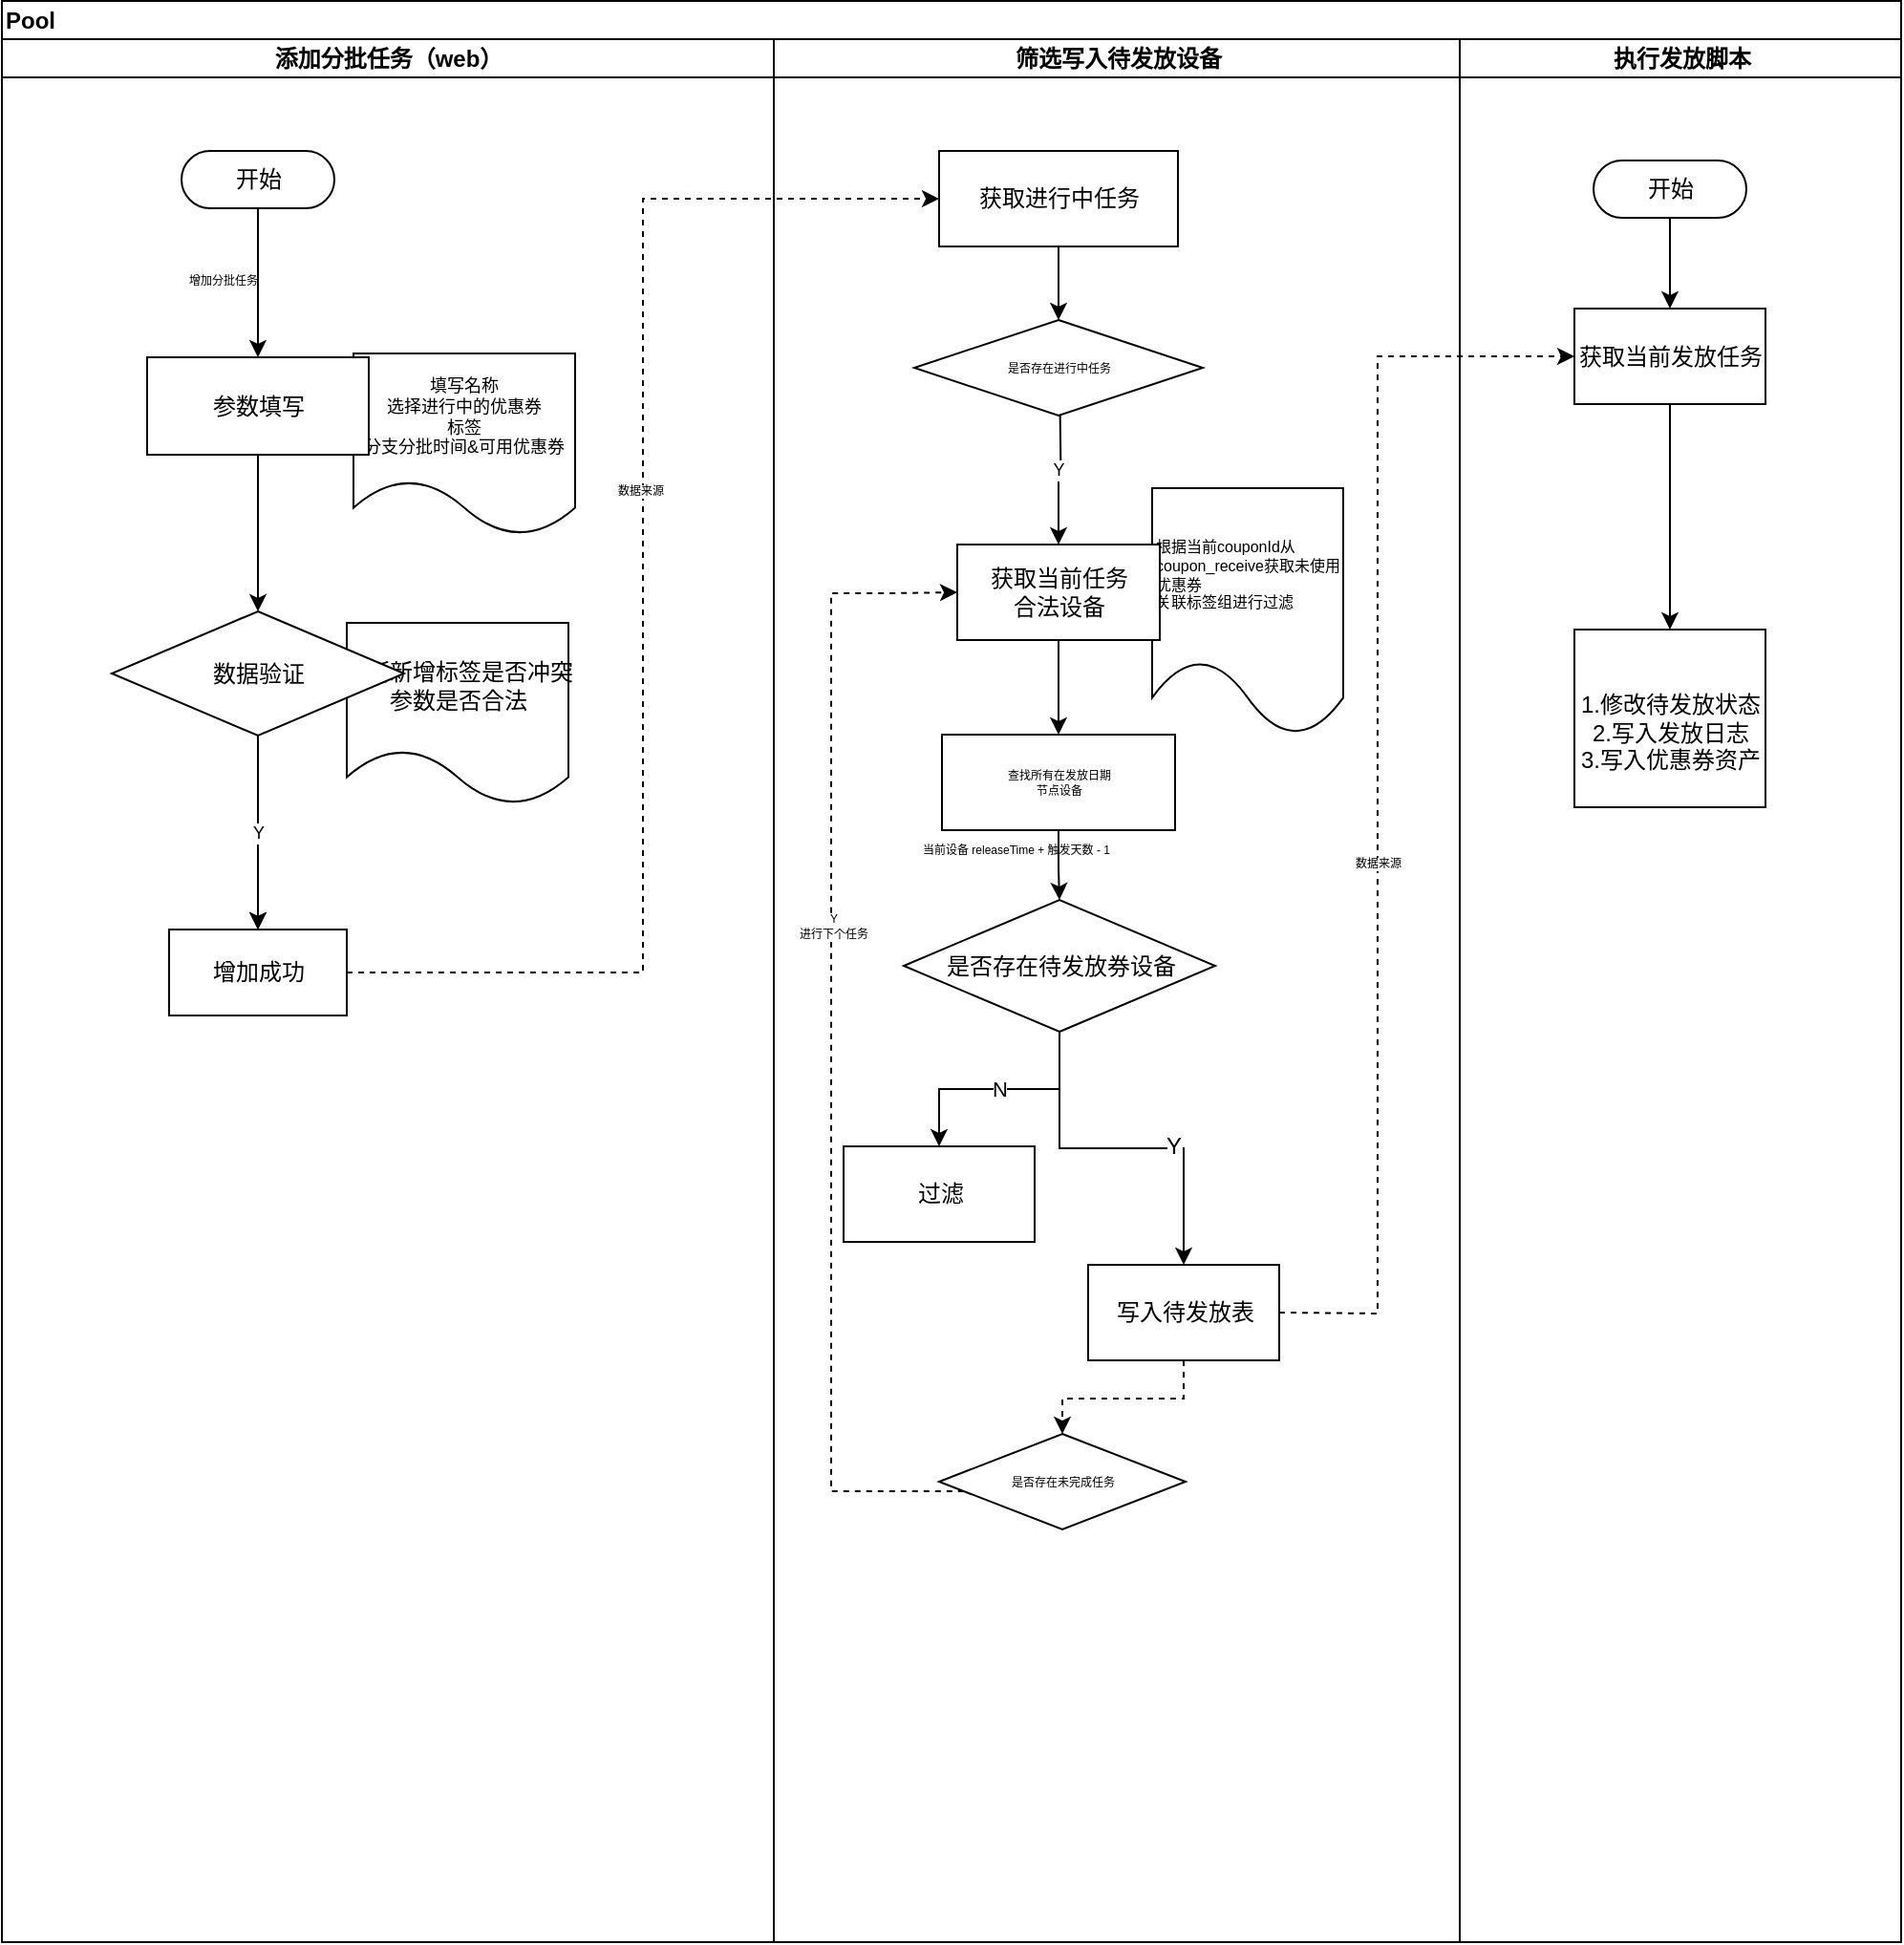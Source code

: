 <mxfile version="11.0.7" type="github"><diagram id="1Uks4rXL4dTz_hB3k0oI" name="赠送流程"><mxGraphModel dx="395" dy="215" grid="1" gridSize="10" guides="1" tooltips="1" connect="1" arrows="1" fold="1" page="1" pageScale="1" pageWidth="827" pageHeight="1169" math="0" shadow="0"><root><mxCell id="0"/><mxCell id="1" parent="0"/><mxCell id="1NSMPgPq7o7XclI2195f-1" value="Pool" style="swimlane;html=1;childLayout=stackLayout;resizeParent=1;resizeParentMax=0;startSize=20;shadow=0;glass=0;align=left;" vertex="1" parent="1"><mxGeometry x="116" y="170.5" width="994" height="1016" as="geometry"/></mxCell><mxCell id="1NSMPgPq7o7XclI2195f-3" value="添加分批任务（web）" style="swimlane;html=1;startSize=20;" vertex="1" parent="1NSMPgPq7o7XclI2195f-1"><mxGeometry y="20" width="404" height="996" as="geometry"/></mxCell><mxCell id="1NSMPgPq7o7XclI2195f-39" value="开始" style="html=1;dashed=0;whitespace=wrap;shape=mxgraph.dfd.start;shadow=0;glass=0;align=center;flipV=1;" vertex="1" parent="1NSMPgPq7o7XclI2195f-3"><mxGeometry x="94" y="58.5" width="80" height="30" as="geometry"/></mxCell><mxCell id="1NSMPgPq7o7XclI2195f-61" style="edgeStyle=orthogonalEdgeStyle;rounded=0;orthogonalLoop=1;jettySize=auto;html=1;startArrow=none;startFill=0;endArrow=classic;endFill=1;strokeColor=#000000;exitX=0.5;exitY=0.5;exitDx=0;exitDy=-15;exitPerimeter=0;" edge="1" parent="1NSMPgPq7o7XclI2195f-3" source="1NSMPgPq7o7XclI2195f-39" target="1NSMPgPq7o7XclI2195f-60"><mxGeometry relative="1" as="geometry"><mxPoint x="134" y="186" as="sourcePoint"/></mxGeometry></mxCell><mxCell id="1NSMPgPq7o7XclI2195f-67" style="edgeStyle=orthogonalEdgeStyle;rounded=0;orthogonalLoop=1;jettySize=auto;html=1;startArrow=none;startFill=0;endArrow=classic;endFill=1;strokeColor=#000000;" edge="1" parent="1NSMPgPq7o7XclI2195f-3" source="1NSMPgPq7o7XclI2195f-59" target="1NSMPgPq7o7XclI2195f-66"><mxGeometry relative="1" as="geometry"/></mxCell><mxCell id="1NSMPgPq7o7XclI2195f-69" value="Y" style="edgeStyle=orthogonalEdgeStyle;rounded=0;orthogonalLoop=1;jettySize=auto;html=1;startArrow=none;startFill=0;endArrow=classic;endFill=1;strokeColor=#000000;fontSize=9;" edge="1" parent="1NSMPgPq7o7XclI2195f-3" source="1NSMPgPq7o7XclI2195f-59" target="1NSMPgPq7o7XclI2195f-66"><mxGeometry relative="1" as="geometry"/></mxCell><mxCell id="1NSMPgPq7o7XclI2195f-62" style="edgeStyle=orthogonalEdgeStyle;rounded=0;orthogonalLoop=1;jettySize=auto;html=1;startArrow=none;startFill=0;endArrow=classic;endFill=1;strokeColor=#000000;" edge="1" parent="1NSMPgPq7o7XclI2195f-3" source="1NSMPgPq7o7XclI2195f-60" target="1NSMPgPq7o7XclI2195f-59"><mxGeometry relative="1" as="geometry"/></mxCell><mxCell id="1NSMPgPq7o7XclI2195f-66" value="增加成功" style="html=1;dashed=0;whitespace=wrap;shadow=0;glass=0;align=center;flipV=1;" vertex="1" parent="1NSMPgPq7o7XclI2195f-3"><mxGeometry x="87.5" y="466" width="93" height="45" as="geometry"/></mxCell><mxCell id="1NSMPgPq7o7XclI2195f-80" value="增加分批任务" style="text;html=1;fontSize=6;" vertex="1" parent="1NSMPgPq7o7XclI2195f-3"><mxGeometry x="96" y="116" width="92" height="21" as="geometry"/></mxCell><mxCell id="1NSMPgPq7o7XclI2195f-81" value="" style="group;flipV=1;" vertex="1" connectable="0" parent="1NSMPgPq7o7XclI2195f-3"><mxGeometry x="76" y="164.5" width="224" height="95" as="geometry"/></mxCell><mxCell id="1NSMPgPq7o7XclI2195f-68" value="填写名称&lt;br style=&quot;font-size: 9px;&quot;&gt;选择进行中的优惠券&lt;br style=&quot;font-size: 9px;&quot;&gt;标签&lt;br style=&quot;font-size: 9px;&quot;&gt;分支分批时间&amp;amp;可用优惠券" style="shape=document;whiteSpace=wrap;html=1;boundedLbl=1;dashed=0;flipH=1;shadow=0;glass=0;align=center;fontSize=9;" vertex="1" parent="1NSMPgPq7o7XclI2195f-81"><mxGeometry x="108" width="116" height="95" as="geometry"/></mxCell><mxCell id="1NSMPgPq7o7XclI2195f-60" value="参数填写" style="html=1;dashed=0;whitespace=wrap;shadow=0;glass=0;align=center;flipV=1;" vertex="1" parent="1NSMPgPq7o7XclI2195f-81"><mxGeometry y="2" width="116" height="51" as="geometry"/></mxCell><mxCell id="1NSMPgPq7o7XclI2195f-83" value="" style="group;flipV=1;" vertex="1" connectable="0" parent="1NSMPgPq7o7XclI2195f-3"><mxGeometry x="57.5" y="299.5" width="239" height="101" as="geometry"/></mxCell><mxCell id="1NSMPgPq7o7XclI2195f-71" value="&lt;span style=&quot;font-size: 12px ; white-space: nowrap&quot;&gt;判断新增标签是否冲突&lt;br&gt;参数是否合法&lt;br&gt;&lt;/span&gt;" style="shape=document;whiteSpace=wrap;html=1;boundedLbl=1;dashed=0;flipH=1;shadow=0;glass=0;align=center;fontSize=9;" vertex="1" parent="1NSMPgPq7o7XclI2195f-83"><mxGeometry x="123" y="6" width="116" height="95" as="geometry"/></mxCell><mxCell id="1NSMPgPq7o7XclI2195f-59" value="数据验证" style="shape=rhombus;html=1;dashed=0;whitespace=wrap;perimeter=rhombusPerimeter;shadow=0;glass=0;align=center;" vertex="1" parent="1NSMPgPq7o7XclI2195f-83"><mxGeometry width="153" height="65" as="geometry"/></mxCell><mxCell id="1NSMPgPq7o7XclI2195f-2" value="筛选写入待发放设备" style="swimlane;html=1;startSize=20;" vertex="1" parent="1NSMPgPq7o7XclI2195f-1"><mxGeometry x="404" y="20" width="359" height="996" as="geometry"/></mxCell><mxCell id="1NSMPgPq7o7XclI2195f-74" value="Y&amp;nbsp;" style="edgeStyle=orthogonalEdgeStyle;rounded=0;orthogonalLoop=1;jettySize=auto;html=1;startArrow=none;startFill=0;endArrow=classic;endFill=1;strokeColor=#000000;fontSize=9;entryX=0.5;entryY=0;entryDx=0;entryDy=0;" edge="1" parent="1NSMPgPq7o7XclI2195f-2" target="1NSMPgPq7o7XclI2195f-10"><mxGeometry relative="1" as="geometry"><mxPoint x="149.667" y="184.722" as="sourcePoint"/><mxPoint x="149.667" y="216" as="targetPoint"/></mxGeometry></mxCell><mxCell id="1NSMPgPq7o7XclI2195f-57" value="获取进行中任务" style="html=1;dashed=0;whitespace=wrap;shadow=0;glass=0;align=center;flipV=1;" vertex="1" parent="1NSMPgPq7o7XclI2195f-2"><mxGeometry x="86.5" y="58.5" width="125" height="50" as="geometry"/></mxCell><mxCell id="1NSMPgPq7o7XclI2195f-82" value="" style="group" vertex="1" connectable="0" parent="1NSMPgPq7o7XclI2195f-2"><mxGeometry x="96" y="258.5" width="204" height="129" as="geometry"/></mxCell><mxCell id="1NSMPgPq7o7XclI2195f-76" value="&lt;font style=&quot;font-size: 8px&quot;&gt;根据当前couponId从&lt;br style=&quot;font-size: 8px&quot;&gt;coupon_receive获取未使用优惠券&lt;br&gt;关联标签组进行过滤&lt;br&gt;&lt;/font&gt;" style="shape=document;whiteSpace=wrap;html=1;boundedLbl=1;dashed=0;flipH=1;shadow=0;glass=0;fontSize=6;align=left;" vertex="1" parent="1NSMPgPq7o7XclI2195f-82"><mxGeometry x="102" y="-23.5" width="100" height="129" as="geometry"/></mxCell><mxCell id="1NSMPgPq7o7XclI2195f-10" value="获取当前任务&lt;br&gt;合法设备" style="html=1;dashed=0;whitespace=wrap;shadow=0;glass=0;align=center;flipV=1;" vertex="1" parent="1NSMPgPq7o7XclI2195f-82"><mxGeometry y="6" width="106" height="50" as="geometry"/></mxCell><mxCell id="1NSMPgPq7o7XclI2195f-84" value="是否存在进行中任务" style="shape=rhombus;html=1;dashed=0;whitespace=wrap;perimeter=rhombusPerimeter;shadow=0;glass=0;fontSize=6;align=center;" vertex="1" parent="1NSMPgPq7o7XclI2195f-2"><mxGeometry x="73.5" y="147" width="151" height="50" as="geometry"/></mxCell><mxCell id="1NSMPgPq7o7XclI2195f-85" style="edgeStyle=orthogonalEdgeStyle;rounded=0;orthogonalLoop=1;jettySize=auto;html=1;startArrow=none;startFill=0;endArrow=classic;endFill=1;strokeColor=#000000;fontSize=9;" edge="1" parent="1NSMPgPq7o7XclI2195f-2" source="1NSMPgPq7o7XclI2195f-57" target="1NSMPgPq7o7XclI2195f-84"><mxGeometry relative="1" as="geometry"><mxPoint x="565.0" y="299" as="sourcePoint"/><mxPoint x="565.0" y="406.5" as="targetPoint"/></mxGeometry></mxCell><mxCell id="1NSMPgPq7o7XclI2195f-30" value="过滤" style="html=1;dashed=0;whitespace=wrap;shadow=0;glass=0;align=center;flipV=1;" vertex="1" parent="1NSMPgPq7o7XclI2195f-2"><mxGeometry x="36.5" y="579.5" width="100" height="50" as="geometry"/></mxCell><mxCell id="1NSMPgPq7o7XclI2195f-101" style="edgeStyle=orthogonalEdgeStyle;rounded=0;orthogonalLoop=1;jettySize=auto;html=1;entryX=0.5;entryY=0;entryDx=0;entryDy=0;dashed=1;startArrow=none;startFill=0;endArrow=classic;endFill=1;strokeColor=#000000;fontSize=6;" edge="1" parent="1NSMPgPq7o7XclI2195f-2" source="1NSMPgPq7o7XclI2195f-33" target="1NSMPgPq7o7XclI2195f-97"><mxGeometry relative="1" as="geometry"/></mxCell><mxCell id="1NSMPgPq7o7XclI2195f-33" value="写入待发放表" style="html=1;dashed=0;whitespace=wrap;shadow=0;glass=0;align=center;flipV=1;" vertex="1" parent="1NSMPgPq7o7XclI2195f-2"><mxGeometry x="164.5" y="641.5" width="100" height="50" as="geometry"/></mxCell><mxCell id="1NSMPgPq7o7XclI2195f-89" value="" style="group" vertex="1" connectable="0" parent="1NSMPgPq7o7XclI2195f-2"><mxGeometry x="62" y="402" width="244.5" height="106" as="geometry"/></mxCell><mxCell id="1NSMPgPq7o7XclI2195f-126" style="edgeStyle=orthogonalEdgeStyle;rounded=0;orthogonalLoop=1;jettySize=auto;html=1;dashed=1;startArrow=none;startFill=0;endArrow=classic;endFill=1;strokeColor=#000000;fontSize=6;entryX=0;entryY=0.5;entryDx=0;entryDy=0;" edge="1" parent="1NSMPgPq7o7XclI2195f-2" source="1NSMPgPq7o7XclI2195f-97" target="1NSMPgPq7o7XclI2195f-10"><mxGeometry relative="1" as="geometry"><mxPoint x="70" y="289.5" as="targetPoint"/><Array as="points"><mxPoint x="30" y="760"/><mxPoint x="30" y="290"/><mxPoint x="60" y="290"/></Array></mxGeometry></mxCell><mxCell id="1NSMPgPq7o7XclI2195f-127" value="Y&lt;br&gt;进行下个任务" style="text;html=1;resizable=0;points=[];align=center;verticalAlign=middle;labelBackgroundColor=#ffffff;fontSize=6;" vertex="1" connectable="0" parent="1NSMPgPq7o7XclI2195f-126"><mxGeometry x="0.205" y="-1" relative="1" as="geometry"><mxPoint as="offset"/></mxGeometry></mxCell><mxCell id="1NSMPgPq7o7XclI2195f-97" value="是否存在未完成任务" style="shape=rhombus;html=1;dashed=0;whitespace=wrap;perimeter=rhombusPerimeter;shadow=0;glass=0;fontSize=6;align=center;" vertex="1" parent="1NSMPgPq7o7XclI2195f-2"><mxGeometry x="86.5" y="730" width="129" height="50" as="geometry"/></mxCell><mxCell id="1NSMPgPq7o7XclI2195f-98" value="当前设备 releaseTime + 触发天数 - 1" style="text;html=1;fontSize=6;" vertex="1" parent="1NSMPgPq7o7XclI2195f-2"><mxGeometry x="76" y="414" width="216" height="21" as="geometry"/></mxCell><mxCell id="1NSMPgPq7o7XclI2195f-50" value="执行发放脚本" style="swimlane;html=1;startSize=20;" vertex="1" parent="1NSMPgPq7o7XclI2195f-1"><mxGeometry x="763" y="20" width="231" height="996" as="geometry"/></mxCell><mxCell id="1NSMPgPq7o7XclI2195f-51" style="edgeStyle=orthogonalEdgeStyle;rounded=0;orthogonalLoop=1;jettySize=auto;html=1;entryX=0.5;entryY=0;entryDx=0;entryDy=0;startArrow=none;startFill=0;endArrow=classic;endFill=1;strokeColor=#000000;" edge="1" parent="1NSMPgPq7o7XclI2195f-50" source="1NSMPgPq7o7XclI2195f-52" target="1NSMPgPq7o7XclI2195f-54"><mxGeometry relative="1" as="geometry"/></mxCell><mxCell id="1NSMPgPq7o7XclI2195f-52" value="开始" style="html=1;dashed=0;whitespace=wrap;shape=mxgraph.dfd.start;shadow=0;glass=0;align=center;flipV=1;" vertex="1" parent="1NSMPgPq7o7XclI2195f-50"><mxGeometry x="70" y="63.5" width="80" height="30" as="geometry"/></mxCell><mxCell id="1NSMPgPq7o7XclI2195f-53" value="" style="edgeStyle=orthogonalEdgeStyle;rounded=0;orthogonalLoop=1;jettySize=auto;html=1;startArrow=none;startFill=0;endArrow=classic;endFill=1;strokeColor=#000000;" edge="1" parent="1NSMPgPq7o7XclI2195f-50" source="1NSMPgPq7o7XclI2195f-54" target="1NSMPgPq7o7XclI2195f-55"><mxGeometry relative="1" as="geometry"/></mxCell><mxCell id="1NSMPgPq7o7XclI2195f-54" value="获取当前发放任务" style="html=1;dashed=0;whitespace=wrap;shadow=0;glass=0;align=center;flipV=1;" vertex="1" parent="1NSMPgPq7o7XclI2195f-50"><mxGeometry x="60" y="141" width="100" height="50" as="geometry"/></mxCell><mxCell id="1NSMPgPq7o7XclI2195f-55" value="&lt;br&gt;1.修改待发放状态&lt;br&gt;2.写入发放日志&lt;br&gt;3.写入优惠券资产" style="html=1;dashed=0;whitespace=wrap;shadow=0;glass=0;align=center;flipV=1;" vertex="1" parent="1NSMPgPq7o7XclI2195f-50"><mxGeometry x="60" y="309" width="100" height="93" as="geometry"/></mxCell><mxCell id="1NSMPgPq7o7XclI2195f-45" style="edgeStyle=orthogonalEdgeStyle;rounded=0;orthogonalLoop=1;jettySize=auto;html=1;startArrow=none;startFill=0;endArrow=classic;endFill=1;strokeColor=#000000;dashed=1;exitX=1;exitY=0.5;exitDx=0;exitDy=0;entryX=0;entryY=0.5;entryDx=0;entryDy=0;" edge="1" parent="1NSMPgPq7o7XclI2195f-1" source="1NSMPgPq7o7XclI2195f-33" target="1NSMPgPq7o7XclI2195f-54"><mxGeometry relative="1" as="geometry"><mxPoint x="794" y="185.5" as="targetPoint"/><Array as="points"><mxPoint x="674" y="686"/><mxPoint x="720" y="687"/><mxPoint x="720" y="186"/></Array></mxGeometry></mxCell><mxCell id="1NSMPgPq7o7XclI2195f-93" value="数据来源" style="text;html=1;resizable=0;points=[];align=center;verticalAlign=middle;labelBackgroundColor=#ffffff;fontSize=6;" vertex="1" connectable="0" parent="1NSMPgPq7o7XclI2195f-45"><mxGeometry x="-0.125" relative="1" as="geometry"><mxPoint as="offset"/></mxGeometry></mxCell><mxCell id="1NSMPgPq7o7XclI2195f-70" style="edgeStyle=orthogonalEdgeStyle;rounded=0;orthogonalLoop=1;jettySize=auto;html=1;entryX=0;entryY=0.5;entryDx=0;entryDy=0;startArrow=none;startFill=0;endArrow=classic;endFill=1;strokeColor=#000000;fontSize=9;dashed=1;" edge="1" parent="1NSMPgPq7o7XclI2195f-1" source="1NSMPgPq7o7XclI2195f-66" target="1NSMPgPq7o7XclI2195f-57"><mxGeometry relative="1" as="geometry"/></mxCell><mxCell id="1NSMPgPq7o7XclI2195f-91" value="数据来源" style="text;html=1;resizable=0;points=[];align=center;verticalAlign=middle;labelBackgroundColor=#ffffff;fontSize=6;" vertex="1" connectable="0" parent="1NSMPgPq7o7XclI2195f-70"><mxGeometry x="0.142" y="2" relative="1" as="geometry"><mxPoint y="1" as="offset"/></mxGeometry></mxCell><mxCell id="1NSMPgPq7o7XclI2195f-20" value="是否存在待发放券设备" style="shape=rhombus;html=1;dashed=0;whitespace=wrap;perimeter=rhombusPerimeter;shadow=0;glass=0;align=center;flipV=1;" vertex="1" parent="1"><mxGeometry x="588" y="641" width="163" height="69" as="geometry"/></mxCell><mxCell id="1NSMPgPq7o7XclI2195f-31" value="N" style="edgeStyle=orthogonalEdgeStyle;rounded=0;orthogonalLoop=1;jettySize=auto;html=1;" edge="1" parent="1" source="1NSMPgPq7o7XclI2195f-20" target="1NSMPgPq7o7XclI2195f-30"><mxGeometry relative="1" as="geometry"/></mxCell><mxCell id="1NSMPgPq7o7XclI2195f-32" style="edgeStyle=orthogonalEdgeStyle;rounded=0;orthogonalLoop=1;jettySize=auto;html=1;entryX=0.5;entryY=0;entryDx=0;entryDy=0;" edge="1" parent="1" source="1NSMPgPq7o7XclI2195f-20" target="1NSMPgPq7o7XclI2195f-33"><mxGeometry relative="1" as="geometry"><mxPoint x="746.167" y="688.167" as="targetPoint"/></mxGeometry></mxCell><mxCell id="1NSMPgPq7o7XclI2195f-36" value="Y" style="text;html=1;resizable=0;points=[];align=center;verticalAlign=middle;labelBackgroundColor=#ffffff;" vertex="1" connectable="0" parent="1NSMPgPq7o7XclI2195f-32"><mxGeometry x="0.284" y="1" relative="1" as="geometry"><mxPoint as="offset"/></mxGeometry></mxCell><mxCell id="1NSMPgPq7o7XclI2195f-100" value="" style="edgeStyle=orthogonalEdgeStyle;rounded=0;orthogonalLoop=1;jettySize=auto;html=1;" edge="1" parent="1" source="1NSMPgPq7o7XclI2195f-117" target="1NSMPgPq7o7XclI2195f-20"><mxGeometry relative="1" as="geometry"><mxPoint x="669" y="505" as="sourcePoint"/><mxPoint x="669" y="578" as="targetPoint"/></mxGeometry></mxCell><mxCell id="1NSMPgPq7o7XclI2195f-117" value="查找所有在发放日期&lt;br&gt;节点设备" style="html=1;dashed=0;whitespace=wrap;shadow=0;glass=0;fontSize=6;align=center;" vertex="1" parent="1"><mxGeometry x="608" y="554.5" width="122" height="50" as="geometry"/></mxCell><mxCell id="1NSMPgPq7o7XclI2195f-118" value="" style="edgeStyle=orthogonalEdgeStyle;rounded=0;orthogonalLoop=1;jettySize=auto;html=1;" edge="1" parent="1" source="1NSMPgPq7o7XclI2195f-10" target="1NSMPgPq7o7XclI2195f-117"><mxGeometry relative="1" as="geometry"><mxPoint x="669" y="505" as="sourcePoint"/><mxPoint x="669" y="620" as="targetPoint"/></mxGeometry></mxCell></root></mxGraphModel></diagram><diagram id="PbtDQtE9Y6Dk6RRHq56a" name="开发时间管理"><mxGraphModel dx="1422" dy="774" grid="1" gridSize="10" guides="1" tooltips="1" connect="1" arrows="1" fold="1" page="1" pageScale="1" pageWidth="827" pageHeight="1169" math="0" shadow="0"><root><mxCell id="2AQjFSg97HQOMe6IwAkB-0"/><mxCell id="2AQjFSg97HQOMe6IwAkB-1" parent="2AQjFSg97HQOMe6IwAkB-0"/><mxCell id="2AQjFSg97HQOMe6IwAkB-2" value="分批赠送优惠券" style="swimlane;childLayout=stackLayout;horizontal=1;fillColor=none;horizontalStack=1;resizeParent=1;resizeParentMax=0;resizeLast=0;collapsible=0;strokeColor=none;stackBorder=10;stackSpacing=-12;resizable=1;align=center;points=[];fontColor=#000000;shadow=0;glass=0;" vertex="1" parent="2AQjFSg97HQOMe6IwAkB-1"><mxGeometry x="10" y="350" width="768" height="130" as="geometry"/></mxCell><mxCell id="2AQjFSg97HQOMe6IwAkB-3" value="技术审核&#10;8/1" style="shape=step;perimeter=stepPerimeter;fixedSize=1;points=[];" vertex="1" parent="2AQjFSg97HQOMe6IwAkB-2"><mxGeometry x="10" y="33" width="120" height="87" as="geometry"/></mxCell><mxCell id="2AQjFSg97HQOMe6IwAkB-4" value="web接口开发&#10;文档&#10;本地测试&#10;8/9" style="shape=step;perimeter=stepPerimeter;fixedSize=1;points=[];" vertex="1" parent="2AQjFSg97HQOMe6IwAkB-2"><mxGeometry x="118" y="33" width="232" height="87" as="geometry"/></mxCell><mxCell id="2AQjFSg97HQOMe6IwAkB-6" value="后端逻辑编写&#10;脚本&#10;8/16" style="shape=step;perimeter=stepPerimeter;fixedSize=1;points=[];" vertex="1" parent="2AQjFSg97HQOMe6IwAkB-2"><mxGeometry x="338" y="33" width="100" height="87" as="geometry"/></mxCell><mxCell id="2AQjFSg97HQOMe6IwAkB-5" value="前后端联调&#10;8/23" style="shape=step;perimeter=stepPerimeter;fixedSize=1;points=[];" vertex="1" parent="2AQjFSg97HQOMe6IwAkB-2"><mxGeometry x="426" y="33" width="100" height="87" as="geometry"/></mxCell><mxCell id="2AQjFSg97HQOMe6IwAkB-7" value="dev&amp;uat测试&amp;数据验证&#10;&#10;8/28" style="shape=step;perimeter=stepPerimeter;fixedSize=1;points=[];" vertex="1" parent="2AQjFSg97HQOMe6IwAkB-2"><mxGeometry x="514" y="33" width="156" height="87" as="geometry"/></mxCell><mxCell id="2AQjFSg97HQOMe6IwAkB-8" value="上线生产环境&#10;8/29" style="shape=step;perimeter=stepPerimeter;fixedSize=1;points=[];" vertex="1" parent="2AQjFSg97HQOMe6IwAkB-2"><mxGeometry x="658" y="33" width="100" height="87" as="geometry"/></mxCell></root></mxGraphModel></diagram></mxfile>